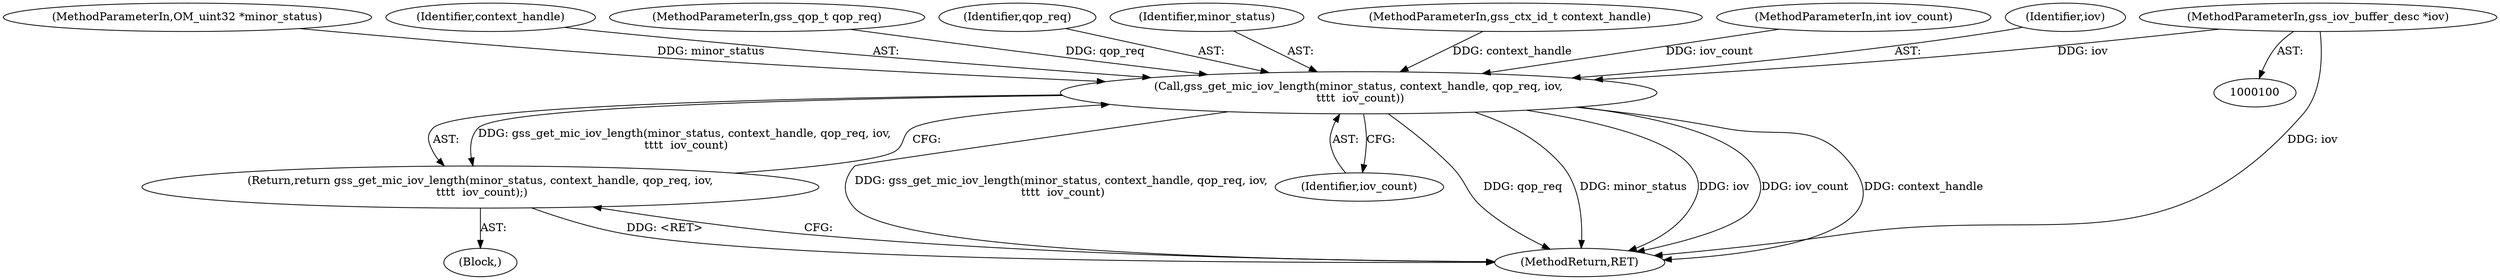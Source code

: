 digraph "1_krb5_b51b33f2bc5d1497ddf5bd107f791c101695000d_10@pointer" {
"1000104" [label="(MethodParameterIn,gss_iov_buffer_desc *iov)"];
"1000108" [label="(Call,gss_get_mic_iov_length(minor_status, context_handle, qop_req, iov,\n \t\t\t\t  iov_count))"];
"1000107" [label="(Return,return gss_get_mic_iov_length(minor_status, context_handle, qop_req, iov,\n \t\t\t\t  iov_count);)"];
"1000104" [label="(MethodParameterIn,gss_iov_buffer_desc *iov)"];
"1000101" [label="(MethodParameterIn,OM_uint32 *minor_status)"];
"1000110" [label="(Identifier,context_handle)"];
"1000103" [label="(MethodParameterIn,gss_qop_t qop_req)"];
"1000107" [label="(Return,return gss_get_mic_iov_length(minor_status, context_handle, qop_req, iov,\n \t\t\t\t  iov_count);)"];
"1000111" [label="(Identifier,qop_req)"];
"1000109" [label="(Identifier,minor_status)"];
"1000108" [label="(Call,gss_get_mic_iov_length(minor_status, context_handle, qop_req, iov,\n \t\t\t\t  iov_count))"];
"1000102" [label="(MethodParameterIn,gss_ctx_id_t context_handle)"];
"1000113" [label="(Identifier,iov_count)"];
"1000105" [label="(MethodParameterIn,int iov_count)"];
"1000106" [label="(Block,)"];
"1000112" [label="(Identifier,iov)"];
"1000114" [label="(MethodReturn,RET)"];
"1000104" -> "1000100"  [label="AST: "];
"1000104" -> "1000114"  [label="DDG: iov"];
"1000104" -> "1000108"  [label="DDG: iov"];
"1000108" -> "1000107"  [label="AST: "];
"1000108" -> "1000113"  [label="CFG: "];
"1000109" -> "1000108"  [label="AST: "];
"1000110" -> "1000108"  [label="AST: "];
"1000111" -> "1000108"  [label="AST: "];
"1000112" -> "1000108"  [label="AST: "];
"1000113" -> "1000108"  [label="AST: "];
"1000107" -> "1000108"  [label="CFG: "];
"1000108" -> "1000114"  [label="DDG: gss_get_mic_iov_length(minor_status, context_handle, qop_req, iov,\n \t\t\t\t  iov_count)"];
"1000108" -> "1000114"  [label="DDG: qop_req"];
"1000108" -> "1000114"  [label="DDG: minor_status"];
"1000108" -> "1000114"  [label="DDG: iov"];
"1000108" -> "1000114"  [label="DDG: iov_count"];
"1000108" -> "1000114"  [label="DDG: context_handle"];
"1000108" -> "1000107"  [label="DDG: gss_get_mic_iov_length(minor_status, context_handle, qop_req, iov,\n \t\t\t\t  iov_count)"];
"1000101" -> "1000108"  [label="DDG: minor_status"];
"1000102" -> "1000108"  [label="DDG: context_handle"];
"1000103" -> "1000108"  [label="DDG: qop_req"];
"1000105" -> "1000108"  [label="DDG: iov_count"];
"1000107" -> "1000106"  [label="AST: "];
"1000114" -> "1000107"  [label="CFG: "];
"1000107" -> "1000114"  [label="DDG: <RET>"];
}
